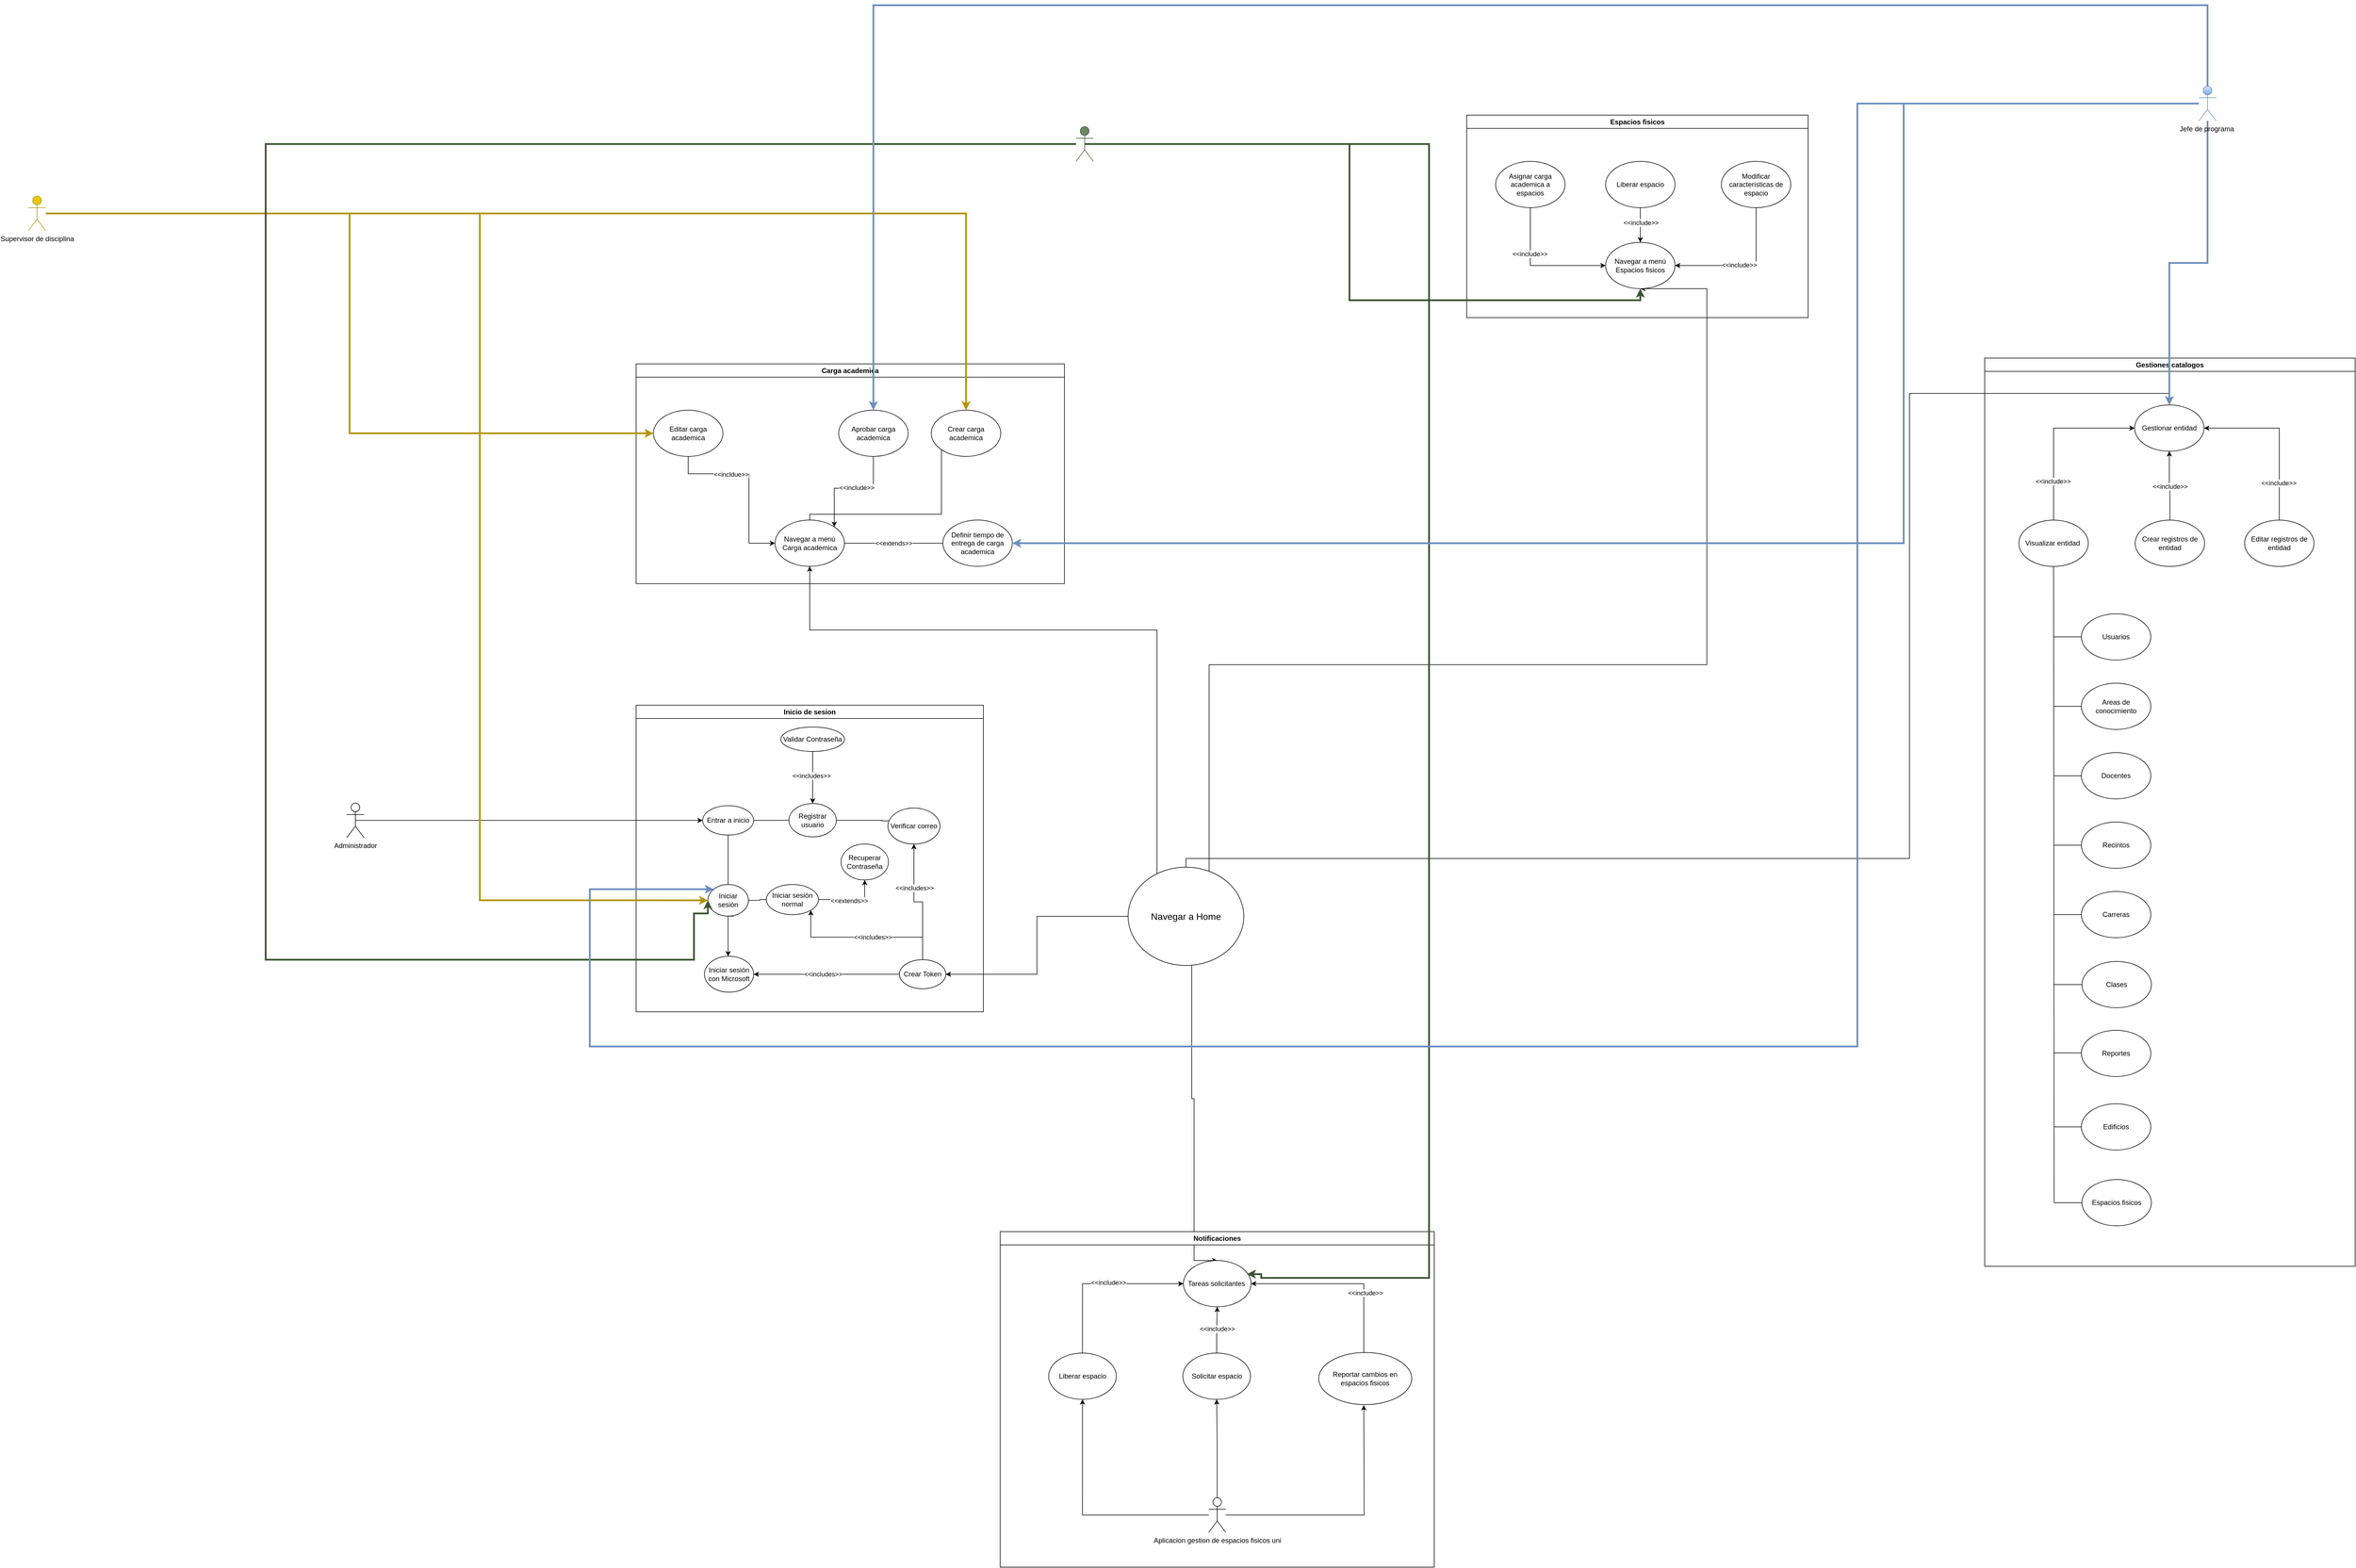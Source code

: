 <mxfile version="28.0.9">
  <diagram name="Página-1" id="7xqfnRYCcl9cOrJLdNOv">
    <mxGraphModel dx="2742" dy="2761" grid="1" gridSize="10" guides="1" tooltips="1" connect="1" arrows="1" fold="1" page="1" pageScale="1" pageWidth="850" pageHeight="1100" math="0" shadow="0">
      <root>
        <mxCell id="0" />
        <mxCell id="1" parent="0" />
        <mxCell id="8E8HEakJHe4h-VglnAm--1" value="Administrador" style="shape=umlActor;verticalLabelPosition=bottom;verticalAlign=top;html=1;outlineConnect=0;container=0;fillColor=light-dark(#FFFFFF,#FFFFFF);" parent="1" vertex="1">
          <mxGeometry x="-660" y="169.17" width="30" height="60" as="geometry" />
        </mxCell>
        <mxCell id="3BfeAzv24xEFP0cl_79i-4" style="edgeStyle=orthogonalEdgeStyle;rounded=0;orthogonalLoop=1;jettySize=auto;html=1;exitX=0.5;exitY=0.5;exitDx=0;exitDy=0;exitPerimeter=0;" parent="1" source="8E8HEakJHe4h-VglnAm--1" target="3BfeAzv24xEFP0cl_79i-2" edge="1">
          <mxGeometry relative="1" as="geometry" />
        </mxCell>
        <mxCell id="Kwav2dh_edoDz0EaDqaM-68" style="edgeStyle=orthogonalEdgeStyle;rounded=0;orthogonalLoop=1;jettySize=auto;html=1;entryX=0.5;entryY=0;entryDx=0;entryDy=0;" parent="1" source="Kwav2dh_edoDz0EaDqaM-52" target="Kwav2dh_edoDz0EaDqaM-26" edge="1">
          <mxGeometry relative="1" as="geometry">
            <Array as="points">
              <mxPoint x="800" y="680" />
              <mxPoint x="804" y="680" />
            </Array>
          </mxGeometry>
        </mxCell>
        <mxCell id="Kwav2dh_edoDz0EaDqaM-69" style="edgeStyle=orthogonalEdgeStyle;rounded=0;orthogonalLoop=1;jettySize=auto;html=1;entryX=0.5;entryY=1;entryDx=0;entryDy=0;" parent="1" source="Kwav2dh_edoDz0EaDqaM-52" target="Kwav2dh_edoDz0EaDqaM-3" edge="1">
          <mxGeometry relative="1" as="geometry">
            <Array as="points">
              <mxPoint x="740" y="-130" />
              <mxPoint x="140" y="-130" />
            </Array>
          </mxGeometry>
        </mxCell>
        <mxCell id="Kwav2dh_edoDz0EaDqaM-70" style="edgeStyle=orthogonalEdgeStyle;rounded=0;orthogonalLoop=1;jettySize=auto;html=1;entryX=0.5;entryY=1;entryDx=0;entryDy=0;" parent="1" source="Kwav2dh_edoDz0EaDqaM-52" target="Kwav2dh_edoDz0EaDqaM-25" edge="1">
          <mxGeometry relative="1" as="geometry">
            <Array as="points">
              <mxPoint x="830" y="-70" />
              <mxPoint x="1690" y="-70" />
            </Array>
          </mxGeometry>
        </mxCell>
        <mxCell id="Kwav2dh_edoDz0EaDqaM-71" style="edgeStyle=orthogonalEdgeStyle;rounded=0;orthogonalLoop=1;jettySize=auto;html=1;entryX=0.5;entryY=0;entryDx=0;entryDy=0;" parent="1" source="Kwav2dh_edoDz0EaDqaM-52" target="oVqGtqXpZZHCpbE4LzFN-3" edge="1">
          <mxGeometry relative="1" as="geometry">
            <Array as="points">
              <mxPoint x="2040" y="265" />
              <mxPoint x="2040" y="-539" />
              <mxPoint x="2489" y="-539" />
            </Array>
          </mxGeometry>
        </mxCell>
        <mxCell id="Kwav2dh_edoDz0EaDqaM-84" style="edgeStyle=orthogonalEdgeStyle;rounded=0;orthogonalLoop=1;jettySize=auto;html=1;entryX=1;entryY=0.5;entryDx=0;entryDy=0;" parent="1" source="Kwav2dh_edoDz0EaDqaM-52" target="3BfeAzv24xEFP0cl_79i-21" edge="1">
          <mxGeometry relative="1" as="geometry" />
        </mxCell>
        <mxCell id="Kwav2dh_edoDz0EaDqaM-52" value="&lt;span style=&quot;font-size: 16px;&quot;&gt;Navegar a Home&lt;/span&gt;" style="ellipse;whiteSpace=wrap;html=1;" parent="1" vertex="1">
          <mxGeometry x="690" y="280" width="200" height="170" as="geometry" />
        </mxCell>
        <mxCell id="Kwav2dh_edoDz0EaDqaM-57" value="" style="group" parent="1" vertex="1" connectable="0">
          <mxGeometry x="-160" y="-590" width="740" height="380" as="geometry" />
        </mxCell>
        <mxCell id="Kwav2dh_edoDz0EaDqaM-4" value="Definir tiempo de entrega de carga academica" style="ellipse;whiteSpace=wrap;html=1;" parent="Kwav2dh_edoDz0EaDqaM-57" vertex="1">
          <mxGeometry x="530" y="270" width="120" height="80" as="geometry" />
        </mxCell>
        <mxCell id="Kwav2dh_edoDz0EaDqaM-5" value="Crear carga academica" style="ellipse;whiteSpace=wrap;html=1;" parent="Kwav2dh_edoDz0EaDqaM-57" vertex="1">
          <mxGeometry x="510" y="80" width="120" height="80" as="geometry" />
        </mxCell>
        <mxCell id="Kwav2dh_edoDz0EaDqaM-6" value="Editar carga academica" style="ellipse;whiteSpace=wrap;html=1;" parent="Kwav2dh_edoDz0EaDqaM-57" vertex="1">
          <mxGeometry x="30" y="80" width="120" height="80" as="geometry" />
        </mxCell>
        <mxCell id="Kwav2dh_edoDz0EaDqaM-7" value="Aprobar carga academica" style="ellipse;whiteSpace=wrap;html=1;" parent="Kwav2dh_edoDz0EaDqaM-57" vertex="1">
          <mxGeometry x="350" y="80" width="120" height="80" as="geometry" />
        </mxCell>
        <mxCell id="Kwav2dh_edoDz0EaDqaM-56" value="Carga academica" style="swimlane;whiteSpace=wrap;html=1;align=center;" parent="Kwav2dh_edoDz0EaDqaM-57" vertex="1">
          <mxGeometry width="740" height="380" as="geometry">
            <mxRectangle x="-60" y="-600" width="130" height="30" as="alternateBounds" />
          </mxGeometry>
        </mxCell>
        <mxCell id="Kwav2dh_edoDz0EaDqaM-61" value="" style="group" parent="1" vertex="1" connectable="0">
          <mxGeometry x="-160" width="600" height="530" as="geometry" />
        </mxCell>
        <mxCell id="3BfeAzv24xEFP0cl_79i-22" style="edgeStyle=orthogonalEdgeStyle;rounded=0;orthogonalLoop=1;jettySize=auto;html=1;exitX=1;exitY=0.5;exitDx=0;exitDy=0;endArrow=none;endFill=0;" parent="Kwav2dh_edoDz0EaDqaM-61" source="3BfeAzv24xEFP0cl_79i-2" target="3BfeAzv24xEFP0cl_79i-7" edge="1">
          <mxGeometry relative="1" as="geometry" />
        </mxCell>
        <mxCell id="3BfeAzv24xEFP0cl_79i-2" value="Entrar a inicio" style="ellipse;whiteSpace=wrap;html=1;" parent="Kwav2dh_edoDz0EaDqaM-61" vertex="1">
          <mxGeometry x="115.01" y="173.79" width="88.06" height="50.75" as="geometry" />
        </mxCell>
        <mxCell id="3BfeAzv24xEFP0cl_79i-43" style="edgeStyle=orthogonalEdgeStyle;rounded=0;orthogonalLoop=1;jettySize=auto;html=1;exitX=0.5;exitY=1;exitDx=0;exitDy=0;" parent="Kwav2dh_edoDz0EaDqaM-61" source="3BfeAzv24xEFP0cl_79i-6" target="3BfeAzv24xEFP0cl_79i-42" edge="1">
          <mxGeometry relative="1" as="geometry">
            <Array as="points">
              <mxPoint x="168" y="365" />
              <mxPoint x="168" y="355" />
              <mxPoint x="159" y="355" />
            </Array>
          </mxGeometry>
        </mxCell>
        <mxCell id="3BfeAzv24xEFP0cl_79i-51" style="edgeStyle=orthogonalEdgeStyle;rounded=0;orthogonalLoop=1;jettySize=auto;html=1;exitX=1;exitY=0.5;exitDx=0;exitDy=0;endArrow=none;endFill=0;" parent="Kwav2dh_edoDz0EaDqaM-61" source="3BfeAzv24xEFP0cl_79i-6" target="3BfeAzv24xEFP0cl_79i-50" edge="1">
          <mxGeometry relative="1" as="geometry" />
        </mxCell>
        <mxCell id="3BfeAzv24xEFP0cl_79i-6" value="&lt;div&gt;Iniciar sesión&lt;/div&gt;" style="ellipse;whiteSpace=wrap;html=1;" parent="Kwav2dh_edoDz0EaDqaM-61" vertex="1">
          <mxGeometry x="124.04" y="309.999" width="70" height="54.634" as="geometry" />
        </mxCell>
        <mxCell id="3BfeAzv24xEFP0cl_79i-7" value="&lt;div&gt;Registrar usuario&lt;/div&gt;" style="ellipse;whiteSpace=wrap;html=1;" parent="Kwav2dh_edoDz0EaDqaM-61" vertex="1">
          <mxGeometry x="264.03" y="170" width="81.94" height="57.65" as="geometry" />
        </mxCell>
        <mxCell id="3BfeAzv24xEFP0cl_79i-18" value="&lt;div&gt;Recuperar&lt;/div&gt;&lt;div&gt;Contraseña&lt;/div&gt;" style="ellipse;whiteSpace=wrap;html=1;" parent="Kwav2dh_edoDz0EaDqaM-61" vertex="1">
          <mxGeometry x="354.03" y="240.001" width="81.94" height="62.084" as="geometry" />
        </mxCell>
        <mxCell id="3BfeAzv24xEFP0cl_79i-20" style="edgeStyle=orthogonalEdgeStyle;rounded=0;orthogonalLoop=1;jettySize=auto;html=1;exitX=0.5;exitY=1;exitDx=0;exitDy=0;verticalAlign=middle;endArrow=none;endFill=0;" parent="Kwav2dh_edoDz0EaDqaM-61" source="3BfeAzv24xEFP0cl_79i-2" target="3BfeAzv24xEFP0cl_79i-6" edge="1">
          <mxGeometry relative="1" as="geometry">
            <mxPoint x="225" y="433.149" as="targetPoint" />
            <Array as="points">
              <mxPoint x="159" y="320" />
            </Array>
          </mxGeometry>
        </mxCell>
        <mxCell id="3BfeAzv24xEFP0cl_79i-29" style="edgeStyle=orthogonalEdgeStyle;rounded=0;orthogonalLoop=1;jettySize=auto;html=1;exitX=0.5;exitY=1;exitDx=0;exitDy=0;entryX=0.5;entryY=0;entryDx=0;entryDy=0;" parent="Kwav2dh_edoDz0EaDqaM-61" source="3BfeAzv24xEFP0cl_79i-23" target="3BfeAzv24xEFP0cl_79i-7" edge="1">
          <mxGeometry relative="1" as="geometry">
            <Array as="points">
              <mxPoint x="305" y="82.993" />
              <mxPoint x="305" y="82.993" />
            </Array>
          </mxGeometry>
        </mxCell>
        <mxCell id="3BfeAzv24xEFP0cl_79i-30" value="&lt;div&gt;&amp;lt;&amp;lt;includes&amp;gt;&amp;gt;&lt;/div&gt;" style="edgeLabel;html=1;align=center;verticalAlign=middle;resizable=0;points=[];" parent="3BfeAzv24xEFP0cl_79i-29" vertex="1" connectable="0">
          <mxGeometry x="-0.068" y="-2" relative="1" as="geometry">
            <mxPoint as="offset" />
          </mxGeometry>
        </mxCell>
        <mxCell id="3BfeAzv24xEFP0cl_79i-23" value="&lt;div&gt;Validar&amp;nbsp;Contraseña&lt;/div&gt;" style="ellipse;whiteSpace=wrap;html=1;" parent="Kwav2dh_edoDz0EaDqaM-61" vertex="1">
          <mxGeometry x="250" y="37.782" width="110" height="42.217" as="geometry" />
        </mxCell>
        <mxCell id="3BfeAzv24xEFP0cl_79i-31" value="Verificar correo" style="ellipse;whiteSpace=wrap;html=1;" parent="Kwav2dh_edoDz0EaDqaM-61" vertex="1">
          <mxGeometry x="435" y="177.918" width="90" height="62.084" as="geometry" />
        </mxCell>
        <mxCell id="3BfeAzv24xEFP0cl_79i-32" style="edgeStyle=orthogonalEdgeStyle;rounded=0;orthogonalLoop=1;jettySize=auto;html=1;endArrow=none;endFill=0;" parent="Kwav2dh_edoDz0EaDqaM-61" source="3BfeAzv24xEFP0cl_79i-31" target="3BfeAzv24xEFP0cl_79i-7" edge="1">
          <mxGeometry relative="1" as="geometry">
            <mxPoint x="408" y="92.306" as="sourcePoint" />
            <mxPoint x="255" y="165.565" as="targetPoint" />
            <Array as="points">
              <mxPoint x="425" y="200" />
              <mxPoint x="425" y="199" />
            </Array>
          </mxGeometry>
        </mxCell>
        <mxCell id="3BfeAzv24xEFP0cl_79i-33" value="&lt;div&gt;&lt;br&gt;&lt;/div&gt;&lt;div&gt;&lt;br&gt;&lt;/div&gt;" style="edgeLabel;html=1;align=center;verticalAlign=middle;resizable=0;points=[];" parent="3BfeAzv24xEFP0cl_79i-32" vertex="1" connectable="0">
          <mxGeometry x="-0.068" y="-2" relative="1" as="geometry">
            <mxPoint as="offset" />
          </mxGeometry>
        </mxCell>
        <mxCell id="3BfeAzv24xEFP0cl_79i-42" value="Iniciar sesión con Microsoft" style="ellipse;whiteSpace=wrap;html=1;" parent="Kwav2dh_edoDz0EaDqaM-61" vertex="1">
          <mxGeometry x="118.07" y="434.054" width="85" height="62.084" as="geometry" />
        </mxCell>
        <mxCell id="3BfeAzv24xEFP0cl_79i-44" style="edgeStyle=orthogonalEdgeStyle;rounded=0;orthogonalLoop=1;jettySize=auto;html=1;" parent="Kwav2dh_edoDz0EaDqaM-61" source="3BfeAzv24xEFP0cl_79i-21" target="3BfeAzv24xEFP0cl_79i-42" edge="1">
          <mxGeometry relative="1" as="geometry" />
        </mxCell>
        <mxCell id="3BfeAzv24xEFP0cl_79i-45" value="&amp;lt;&amp;lt;includes&amp;gt;&amp;gt;" style="edgeLabel;html=1;align=center;verticalAlign=middle;resizable=0;points=[];" parent="3BfeAzv24xEFP0cl_79i-44" vertex="1" connectable="0">
          <mxGeometry x="0.058" relative="1" as="geometry">
            <mxPoint x="1" as="offset" />
          </mxGeometry>
        </mxCell>
        <mxCell id="3BfeAzv24xEFP0cl_79i-55" style="edgeStyle=orthogonalEdgeStyle;rounded=0;orthogonalLoop=1;jettySize=auto;html=1;exitX=0.5;exitY=0;exitDx=0;exitDy=0;entryX=1;entryY=1;entryDx=0;entryDy=0;" parent="Kwav2dh_edoDz0EaDqaM-61" source="3BfeAzv24xEFP0cl_79i-21" target="3BfeAzv24xEFP0cl_79i-50" edge="1">
          <mxGeometry relative="1" as="geometry" />
        </mxCell>
        <mxCell id="3BfeAzv24xEFP0cl_79i-56" value="&amp;lt;&amp;lt;includes&amp;gt;&amp;gt;" style="edgeLabel;html=1;align=center;verticalAlign=middle;resizable=0;points=[];" parent="3BfeAzv24xEFP0cl_79i-55" vertex="1" connectable="0">
          <mxGeometry x="-0.102" relative="1" as="geometry">
            <mxPoint as="offset" />
          </mxGeometry>
        </mxCell>
        <mxCell id="3BfeAzv24xEFP0cl_79i-57" style="edgeStyle=orthogonalEdgeStyle;rounded=0;orthogonalLoop=1;jettySize=auto;html=1;exitX=0.5;exitY=0;exitDx=0;exitDy=0;" parent="Kwav2dh_edoDz0EaDqaM-61" source="3BfeAzv24xEFP0cl_79i-21" target="3BfeAzv24xEFP0cl_79i-31" edge="1">
          <mxGeometry relative="1" as="geometry" />
        </mxCell>
        <mxCell id="3BfeAzv24xEFP0cl_79i-58" value="&amp;lt;&amp;lt;includes&amp;gt;&amp;gt;" style="edgeLabel;html=1;align=center;verticalAlign=middle;resizable=0;points=[];" parent="3BfeAzv24xEFP0cl_79i-57" vertex="1" connectable="0">
          <mxGeometry x="0.296" y="-1" relative="1" as="geometry">
            <mxPoint as="offset" />
          </mxGeometry>
        </mxCell>
        <mxCell id="3BfeAzv24xEFP0cl_79i-21" value="Crear Token" style="ellipse;whiteSpace=wrap;html=1;" parent="Kwav2dh_edoDz0EaDqaM-61" vertex="1">
          <mxGeometry x="455" y="440.0" width="80" height="50.2" as="geometry" />
        </mxCell>
        <mxCell id="3BfeAzv24xEFP0cl_79i-53" style="edgeStyle=orthogonalEdgeStyle;rounded=0;orthogonalLoop=1;jettySize=auto;html=1;exitX=1;exitY=0.5;exitDx=0;exitDy=0;" parent="Kwav2dh_edoDz0EaDqaM-61" source="3BfeAzv24xEFP0cl_79i-50" target="3BfeAzv24xEFP0cl_79i-18" edge="1">
          <mxGeometry relative="1" as="geometry" />
        </mxCell>
        <mxCell id="3BfeAzv24xEFP0cl_79i-54" value="&amp;lt;&amp;lt;extends&amp;gt;&amp;gt;" style="edgeLabel;html=1;align=center;verticalAlign=middle;resizable=0;points=[];" parent="3BfeAzv24xEFP0cl_79i-53" vertex="1" connectable="0">
          <mxGeometry x="-0.075" y="-2" relative="1" as="geometry">
            <mxPoint as="offset" />
          </mxGeometry>
        </mxCell>
        <mxCell id="3BfeAzv24xEFP0cl_79i-50" value="Iniciar sesión normal" style="ellipse;whiteSpace=wrap;html=1;" parent="Kwav2dh_edoDz0EaDqaM-61" vertex="1">
          <mxGeometry x="225" y="310" width="90" height="52.09" as="geometry" />
        </mxCell>
        <mxCell id="Kwav2dh_edoDz0EaDqaM-60" value="Inicio de sesion" style="swimlane;whiteSpace=wrap;html=1;" parent="Kwav2dh_edoDz0EaDqaM-61" vertex="1">
          <mxGeometry width="600" height="530" as="geometry">
            <mxRectangle width="120" height="30" as="alternateBounds" />
          </mxGeometry>
        </mxCell>
        <mxCell id="Kwav2dh_edoDz0EaDqaM-63" value="" style="group" parent="1" vertex="1" connectable="0">
          <mxGeometry x="2170" y="-600" width="640" height="1570" as="geometry" />
        </mxCell>
        <mxCell id="oVqGtqXpZZHCpbE4LzFN-3" value="Gestionar entidad" style="ellipse;whiteSpace=wrap;html=1;" parent="Kwav2dh_edoDz0EaDqaM-63" vertex="1">
          <mxGeometry x="259" y="81" width="120" height="80" as="geometry" />
        </mxCell>
        <mxCell id="oVqGtqXpZZHCpbE4LzFN-8" style="edgeStyle=orthogonalEdgeStyle;rounded=0;orthogonalLoop=1;jettySize=auto;html=1;entryX=0;entryY=0.5;entryDx=0;entryDy=0;exitX=0.5;exitY=0;exitDx=0;exitDy=0;" parent="Kwav2dh_edoDz0EaDqaM-63" source="oVqGtqXpZZHCpbE4LzFN-4" target="oVqGtqXpZZHCpbE4LzFN-3" edge="1">
          <mxGeometry relative="1" as="geometry" />
        </mxCell>
        <mxCell id="oVqGtqXpZZHCpbE4LzFN-13" value="&amp;lt;&amp;lt;include&amp;gt;&amp;gt;" style="edgeLabel;html=1;align=center;verticalAlign=middle;resizable=0;points=[];" parent="oVqGtqXpZZHCpbE4LzFN-8" vertex="1" connectable="0">
          <mxGeometry x="-0.553" y="1" relative="1" as="geometry">
            <mxPoint as="offset" />
          </mxGeometry>
        </mxCell>
        <mxCell id="oVqGtqXpZZHCpbE4LzFN-4" value="Visualizar entidad&amp;nbsp;" style="ellipse;whiteSpace=wrap;html=1;" parent="Kwav2dh_edoDz0EaDqaM-63" vertex="1">
          <mxGeometry x="59" y="280.16" width="120" height="80" as="geometry" />
        </mxCell>
        <mxCell id="oVqGtqXpZZHCpbE4LzFN-9" style="edgeStyle=orthogonalEdgeStyle;rounded=0;orthogonalLoop=1;jettySize=auto;html=1;entryX=0.5;entryY=1;entryDx=0;entryDy=0;" parent="Kwav2dh_edoDz0EaDqaM-63" source="oVqGtqXpZZHCpbE4LzFN-5" target="oVqGtqXpZZHCpbE4LzFN-3" edge="1">
          <mxGeometry relative="1" as="geometry" />
        </mxCell>
        <mxCell id="oVqGtqXpZZHCpbE4LzFN-11" value="&amp;lt;&amp;lt;include&amp;gt;&amp;gt;" style="edgeLabel;html=1;align=center;verticalAlign=middle;resizable=0;points=[];" parent="oVqGtqXpZZHCpbE4LzFN-9" vertex="1" connectable="0">
          <mxGeometry x="-0.024" relative="1" as="geometry">
            <mxPoint as="offset" />
          </mxGeometry>
        </mxCell>
        <mxCell id="oVqGtqXpZZHCpbE4LzFN-5" value="Crear registros de entidad" style="ellipse;whiteSpace=wrap;html=1;" parent="Kwav2dh_edoDz0EaDqaM-63" vertex="1">
          <mxGeometry x="260" y="280.16" width="120" height="80" as="geometry" />
        </mxCell>
        <mxCell id="oVqGtqXpZZHCpbE4LzFN-10" style="edgeStyle=orthogonalEdgeStyle;rounded=0;orthogonalLoop=1;jettySize=auto;html=1;entryX=1;entryY=0.5;entryDx=0;entryDy=0;exitX=0.5;exitY=0;exitDx=0;exitDy=0;" parent="Kwav2dh_edoDz0EaDqaM-63" source="oVqGtqXpZZHCpbE4LzFN-6" target="oVqGtqXpZZHCpbE4LzFN-3" edge="1">
          <mxGeometry relative="1" as="geometry" />
        </mxCell>
        <mxCell id="oVqGtqXpZZHCpbE4LzFN-12" value="&amp;lt;&amp;lt;include&amp;gt;&amp;gt;" style="edgeLabel;html=1;align=center;verticalAlign=middle;resizable=0;points=[];" parent="oVqGtqXpZZHCpbE4LzFN-10" vertex="1" connectable="0">
          <mxGeometry x="-0.555" y="1" relative="1" as="geometry">
            <mxPoint as="offset" />
          </mxGeometry>
        </mxCell>
        <mxCell id="oVqGtqXpZZHCpbE4LzFN-6" value="Editar registros de entidad" style="ellipse;whiteSpace=wrap;html=1;" parent="Kwav2dh_edoDz0EaDqaM-63" vertex="1">
          <mxGeometry x="449" y="280.16" width="120" height="80" as="geometry" />
        </mxCell>
        <mxCell id="oVqGtqXpZZHCpbE4LzFN-22" style="edgeStyle=orthogonalEdgeStyle;rounded=0;orthogonalLoop=1;jettySize=auto;html=1;endArrow=none;endFill=0;" parent="Kwav2dh_edoDz0EaDqaM-63" source="oVqGtqXpZZHCpbE4LzFN-14" edge="1">
          <mxGeometry relative="1" as="geometry">
            <mxPoint x="119.0" y="482" as="targetPoint" />
          </mxGeometry>
        </mxCell>
        <mxCell id="oVqGtqXpZZHCpbE4LzFN-14" value="Usuarios" style="ellipse;whiteSpace=wrap;html=1;" parent="Kwav2dh_edoDz0EaDqaM-63" vertex="1">
          <mxGeometry x="167" y="442" width="120" height="80" as="geometry" />
        </mxCell>
        <mxCell id="oVqGtqXpZZHCpbE4LzFN-23" style="edgeStyle=orthogonalEdgeStyle;rounded=0;orthogonalLoop=1;jettySize=auto;html=1;endArrow=none;endFill=0;" parent="Kwav2dh_edoDz0EaDqaM-63" source="oVqGtqXpZZHCpbE4LzFN-15" edge="1">
          <mxGeometry relative="1" as="geometry">
            <mxPoint x="119.0" y="602" as="targetPoint" />
          </mxGeometry>
        </mxCell>
        <mxCell id="oVqGtqXpZZHCpbE4LzFN-15" value="Areas de conocimiento" style="ellipse;whiteSpace=wrap;html=1;" parent="Kwav2dh_edoDz0EaDqaM-63" vertex="1">
          <mxGeometry x="167" y="562" width="120" height="80" as="geometry" />
        </mxCell>
        <mxCell id="oVqGtqXpZZHCpbE4LzFN-24" style="edgeStyle=orthogonalEdgeStyle;rounded=0;orthogonalLoop=1;jettySize=auto;html=1;endArrow=none;endFill=0;" parent="Kwav2dh_edoDz0EaDqaM-63" source="oVqGtqXpZZHCpbE4LzFN-16" edge="1">
          <mxGeometry relative="1" as="geometry">
            <mxPoint x="119.0" y="722" as="targetPoint" />
          </mxGeometry>
        </mxCell>
        <mxCell id="oVqGtqXpZZHCpbE4LzFN-16" value="Docentes" style="ellipse;whiteSpace=wrap;html=1;" parent="Kwav2dh_edoDz0EaDqaM-63" vertex="1">
          <mxGeometry x="167" y="682" width="120" height="80" as="geometry" />
        </mxCell>
        <mxCell id="oVqGtqXpZZHCpbE4LzFN-25" style="edgeStyle=orthogonalEdgeStyle;rounded=0;orthogonalLoop=1;jettySize=auto;html=1;endArrow=none;endFill=0;" parent="Kwav2dh_edoDz0EaDqaM-63" source="oVqGtqXpZZHCpbE4LzFN-17" edge="1">
          <mxGeometry relative="1" as="geometry">
            <mxPoint x="119.0" y="842" as="targetPoint" />
          </mxGeometry>
        </mxCell>
        <mxCell id="oVqGtqXpZZHCpbE4LzFN-17" value="Recintos" style="ellipse;whiteSpace=wrap;html=1;" parent="Kwav2dh_edoDz0EaDqaM-63" vertex="1">
          <mxGeometry x="167" y="802" width="120" height="80" as="geometry" />
        </mxCell>
        <mxCell id="oVqGtqXpZZHCpbE4LzFN-26" style="edgeStyle=orthogonalEdgeStyle;rounded=0;orthogonalLoop=1;jettySize=auto;html=1;endArrow=none;endFill=0;" parent="Kwav2dh_edoDz0EaDqaM-63" source="oVqGtqXpZZHCpbE4LzFN-18" edge="1">
          <mxGeometry relative="1" as="geometry">
            <mxPoint x="119.0" y="962" as="targetPoint" />
          </mxGeometry>
        </mxCell>
        <mxCell id="oVqGtqXpZZHCpbE4LzFN-18" value="Carreras" style="ellipse;whiteSpace=wrap;html=1;" parent="Kwav2dh_edoDz0EaDqaM-63" vertex="1">
          <mxGeometry x="167" y="922" width="120" height="80" as="geometry" />
        </mxCell>
        <mxCell id="oVqGtqXpZZHCpbE4LzFN-27" style="edgeStyle=orthogonalEdgeStyle;rounded=0;orthogonalLoop=1;jettySize=auto;html=1;endArrow=none;endFill=0;" parent="Kwav2dh_edoDz0EaDqaM-63" source="oVqGtqXpZZHCpbE4LzFN-19" edge="1">
          <mxGeometry relative="1" as="geometry">
            <mxPoint x="119.0" y="1083.0" as="targetPoint" />
          </mxGeometry>
        </mxCell>
        <mxCell id="oVqGtqXpZZHCpbE4LzFN-19" value="Clases" style="ellipse;whiteSpace=wrap;html=1;" parent="Kwav2dh_edoDz0EaDqaM-63" vertex="1">
          <mxGeometry x="168" y="1043" width="120" height="80" as="geometry" />
        </mxCell>
        <mxCell id="oVqGtqXpZZHCpbE4LzFN-21" value="" style="endArrow=none;html=1;rounded=0;entryX=0.5;entryY=1;entryDx=0;entryDy=0;" parent="Kwav2dh_edoDz0EaDqaM-63" target="oVqGtqXpZZHCpbE4LzFN-4" edge="1">
          <mxGeometry width="50" height="50" relative="1" as="geometry">
            <mxPoint x="120" y="1460" as="sourcePoint" />
            <mxPoint x="239" y="451" as="targetPoint" />
          </mxGeometry>
        </mxCell>
        <mxCell id="oVqGtqXpZZHCpbE4LzFN-29" style="edgeStyle=orthogonalEdgeStyle;rounded=0;orthogonalLoop=1;jettySize=auto;html=1;endArrow=none;endFill=0;" parent="Kwav2dh_edoDz0EaDqaM-63" edge="1">
          <mxGeometry relative="1" as="geometry">
            <mxPoint x="119" y="1201" as="targetPoint" />
            <mxPoint x="167" y="1201" as="sourcePoint" />
          </mxGeometry>
        </mxCell>
        <mxCell id="oVqGtqXpZZHCpbE4LzFN-28" value="Reportes" style="ellipse;whiteSpace=wrap;html=1;" parent="Kwav2dh_edoDz0EaDqaM-63" vertex="1">
          <mxGeometry x="167" y="1162" width="120" height="80" as="geometry" />
        </mxCell>
        <mxCell id="Kwav2dh_edoDz0EaDqaM-13" style="edgeStyle=orthogonalEdgeStyle;rounded=0;orthogonalLoop=1;jettySize=auto;html=1;endArrow=none;endFill=0;" parent="Kwav2dh_edoDz0EaDqaM-63" source="Kwav2dh_edoDz0EaDqaM-10" edge="1">
          <mxGeometry relative="1" as="geometry">
            <mxPoint x="120" y="1329" as="targetPoint" />
          </mxGeometry>
        </mxCell>
        <mxCell id="Kwav2dh_edoDz0EaDqaM-10" value="Edificios" style="ellipse;whiteSpace=wrap;html=1;" parent="Kwav2dh_edoDz0EaDqaM-63" vertex="1">
          <mxGeometry x="167" y="1289" width="120" height="80" as="geometry" />
        </mxCell>
        <mxCell id="Kwav2dh_edoDz0EaDqaM-12" style="edgeStyle=orthogonalEdgeStyle;rounded=0;orthogonalLoop=1;jettySize=auto;html=1;endArrow=none;endFill=0;" parent="Kwav2dh_edoDz0EaDqaM-63" source="Kwav2dh_edoDz0EaDqaM-11" edge="1">
          <mxGeometry relative="1" as="geometry">
            <mxPoint x="120" y="1460" as="targetPoint" />
          </mxGeometry>
        </mxCell>
        <mxCell id="Kwav2dh_edoDz0EaDqaM-11" value="Espacios fisicos" style="ellipse;whiteSpace=wrap;html=1;" parent="Kwav2dh_edoDz0EaDqaM-63" vertex="1">
          <mxGeometry x="168" y="1420" width="120" height="80" as="geometry" />
        </mxCell>
        <mxCell id="Kwav2dh_edoDz0EaDqaM-62" value="Gestiones catalogos" style="swimlane;whiteSpace=wrap;html=1;" parent="Kwav2dh_edoDz0EaDqaM-63" vertex="1">
          <mxGeometry width="640" height="1570" as="geometry" />
        </mxCell>
        <mxCell id="Kwav2dh_edoDz0EaDqaM-65" value="" style="group" parent="1" vertex="1" connectable="0">
          <mxGeometry x="470" y="910" width="750" height="580" as="geometry" />
        </mxCell>
        <mxCell id="Kwav2dh_edoDz0EaDqaM-26" value="Tareas solicitantes&amp;nbsp;" style="ellipse;whiteSpace=wrap;html=1;" parent="Kwav2dh_edoDz0EaDqaM-65" vertex="1">
          <mxGeometry x="315.584" y="50" width="116.883" height="80" as="geometry" />
        </mxCell>
        <mxCell id="Kwav2dh_edoDz0EaDqaM-43" style="edgeStyle=orthogonalEdgeStyle;rounded=0;orthogonalLoop=1;jettySize=auto;html=1;entryX=0;entryY=0.5;entryDx=0;entryDy=0;" parent="Kwav2dh_edoDz0EaDqaM-65" source="Kwav2dh_edoDz0EaDqaM-38" target="Kwav2dh_edoDz0EaDqaM-26" edge="1">
          <mxGeometry relative="1" as="geometry">
            <Array as="points">
              <mxPoint x="140.26" y="90" />
            </Array>
          </mxGeometry>
        </mxCell>
        <mxCell id="Kwav2dh_edoDz0EaDqaM-45" value="&amp;lt;&amp;lt;include&amp;gt;&amp;gt;" style="edgeLabel;html=1;align=center;verticalAlign=middle;resizable=0;points=[];" parent="Kwav2dh_edoDz0EaDqaM-43" vertex="1" connectable="0">
          <mxGeometry x="0.119" y="2" relative="1" as="geometry">
            <mxPoint as="offset" />
          </mxGeometry>
        </mxCell>
        <mxCell id="Kwav2dh_edoDz0EaDqaM-38" value="Liberar espacio" style="ellipse;whiteSpace=wrap;html=1;" parent="Kwav2dh_edoDz0EaDqaM-65" vertex="1">
          <mxGeometry x="82.792" y="210" width="116.883" height="80" as="geometry" />
        </mxCell>
        <mxCell id="Kwav2dh_edoDz0EaDqaM-41" style="edgeStyle=orthogonalEdgeStyle;rounded=0;orthogonalLoop=1;jettySize=auto;html=1;entryX=0.5;entryY=1;entryDx=0;entryDy=0;" parent="Kwav2dh_edoDz0EaDqaM-65" source="Kwav2dh_edoDz0EaDqaM-39" target="Kwav2dh_edoDz0EaDqaM-26" edge="1">
          <mxGeometry relative="1" as="geometry" />
        </mxCell>
        <mxCell id="Kwav2dh_edoDz0EaDqaM-46" value="&amp;lt;&amp;lt;include&amp;gt;&amp;gt;" style="edgeLabel;html=1;align=center;verticalAlign=middle;resizable=0;points=[];" parent="Kwav2dh_edoDz0EaDqaM-41" vertex="1" connectable="0">
          <mxGeometry x="0.066" relative="1" as="geometry">
            <mxPoint as="offset" />
          </mxGeometry>
        </mxCell>
        <mxCell id="Kwav2dh_edoDz0EaDqaM-39" value="Solicitar espacio" style="ellipse;whiteSpace=wrap;html=1;" parent="Kwav2dh_edoDz0EaDqaM-65" vertex="1">
          <mxGeometry x="314.61" y="210" width="116.883" height="80" as="geometry" />
        </mxCell>
        <mxCell id="Kwav2dh_edoDz0EaDqaM-42" style="edgeStyle=orthogonalEdgeStyle;rounded=0;orthogonalLoop=1;jettySize=auto;html=1;entryX=1;entryY=0.5;entryDx=0;entryDy=0;" parent="Kwav2dh_edoDz0EaDqaM-65" source="Kwav2dh_edoDz0EaDqaM-40" target="Kwav2dh_edoDz0EaDqaM-26" edge="1">
          <mxGeometry relative="1" as="geometry">
            <Array as="points">
              <mxPoint x="627.273" y="90" />
            </Array>
          </mxGeometry>
        </mxCell>
        <mxCell id="Kwav2dh_edoDz0EaDqaM-44" value="&amp;lt;&amp;lt;include&amp;gt;&amp;gt;" style="edgeLabel;html=1;align=center;verticalAlign=middle;resizable=0;points=[];" parent="Kwav2dh_edoDz0EaDqaM-42" vertex="1" connectable="0">
          <mxGeometry x="-0.345" y="-2" relative="1" as="geometry">
            <mxPoint as="offset" />
          </mxGeometry>
        </mxCell>
        <mxCell id="Kwav2dh_edoDz0EaDqaM-40" value="Reportar cambios en espacios fisicos" style="ellipse;whiteSpace=wrap;html=1;" parent="Kwav2dh_edoDz0EaDqaM-65" vertex="1">
          <mxGeometry x="549.351" y="209" width="160.714" height="90" as="geometry" />
        </mxCell>
        <mxCell id="Kwav2dh_edoDz0EaDqaM-48" style="edgeStyle=orthogonalEdgeStyle;rounded=0;orthogonalLoop=1;jettySize=auto;html=1;entryX=0.5;entryY=1;entryDx=0;entryDy=0;" parent="Kwav2dh_edoDz0EaDqaM-65" source="Kwav2dh_edoDz0EaDqaM-47" target="Kwav2dh_edoDz0EaDqaM-39" edge="1">
          <mxGeometry relative="1" as="geometry" />
        </mxCell>
        <mxCell id="Kwav2dh_edoDz0EaDqaM-49" style="edgeStyle=orthogonalEdgeStyle;rounded=0;orthogonalLoop=1;jettySize=auto;html=1;" parent="Kwav2dh_edoDz0EaDqaM-65" source="Kwav2dh_edoDz0EaDqaM-47" edge="1">
          <mxGeometry relative="1" as="geometry">
            <mxPoint x="627.273" y="300" as="targetPoint" />
          </mxGeometry>
        </mxCell>
        <mxCell id="Kwav2dh_edoDz0EaDqaM-50" style="edgeStyle=orthogonalEdgeStyle;rounded=0;orthogonalLoop=1;jettySize=auto;html=1;entryX=0.5;entryY=1;entryDx=0;entryDy=0;" parent="Kwav2dh_edoDz0EaDqaM-65" source="Kwav2dh_edoDz0EaDqaM-47" target="Kwav2dh_edoDz0EaDqaM-38" edge="1">
          <mxGeometry relative="1" as="geometry" />
        </mxCell>
        <mxCell id="Kwav2dh_edoDz0EaDqaM-47" value="Aplicacion gestion de espacios fisicos uni" style="shape=umlActor;verticalLabelPosition=bottom;verticalAlign=top;html=1;outlineConnect=0;" parent="Kwav2dh_edoDz0EaDqaM-65" vertex="1">
          <mxGeometry x="359.416" y="460" width="29.221" height="60" as="geometry" />
        </mxCell>
        <mxCell id="Kwav2dh_edoDz0EaDqaM-58" value="Notificaciones" style="swimlane;whiteSpace=wrap;html=1;" parent="Kwav2dh_edoDz0EaDqaM-65" vertex="1">
          <mxGeometry x="-1" width="750" height="580" as="geometry" />
        </mxCell>
        <mxCell id="Kwav2dh_edoDz0EaDqaM-66" value="" style="group" parent="1" vertex="1" connectable="0">
          <mxGeometry x="1275" y="-1020" width="590" height="350" as="geometry" />
        </mxCell>
        <mxCell id="Kwav2dh_edoDz0EaDqaM-25" value="Navegar a menú Espacios fisicos" style="ellipse;whiteSpace=wrap;html=1;" parent="Kwav2dh_edoDz0EaDqaM-66" vertex="1">
          <mxGeometry x="240" y="220" width="120" height="80" as="geometry" />
        </mxCell>
        <mxCell id="Kwav2dh_edoDz0EaDqaM-36" style="edgeStyle=orthogonalEdgeStyle;rounded=0;orthogonalLoop=1;jettySize=auto;html=1;entryX=0;entryY=0.5;entryDx=0;entryDy=0;" parent="Kwav2dh_edoDz0EaDqaM-66" source="Kwav2dh_edoDz0EaDqaM-27" target="Kwav2dh_edoDz0EaDqaM-25" edge="1">
          <mxGeometry relative="1" as="geometry">
            <Array as="points">
              <mxPoint x="110" y="260" />
            </Array>
          </mxGeometry>
        </mxCell>
        <mxCell id="Kwav2dh_edoDz0EaDqaM-37" value="&amp;lt;&amp;lt;include&lt;span style=&quot;background-color: light-dark(#ffffff, var(--ge-dark-color, #121212)); color: light-dark(rgb(0, 0, 0), rgb(255, 255, 255));&quot;&gt;&amp;gt;&amp;gt;&lt;/span&gt;" style="edgeLabel;html=1;align=center;verticalAlign=middle;resizable=0;points=[];" parent="Kwav2dh_edoDz0EaDqaM-36" vertex="1" connectable="0">
          <mxGeometry x="-0.304" y="-1" relative="1" as="geometry">
            <mxPoint as="offset" />
          </mxGeometry>
        </mxCell>
        <mxCell id="Kwav2dh_edoDz0EaDqaM-27" value="Asignar carga academica a espacios" style="ellipse;whiteSpace=wrap;html=1;" parent="Kwav2dh_edoDz0EaDqaM-66" vertex="1">
          <mxGeometry x="50" y="80" width="120" height="80" as="geometry" />
        </mxCell>
        <mxCell id="Kwav2dh_edoDz0EaDqaM-32" style="edgeStyle=orthogonalEdgeStyle;rounded=0;orthogonalLoop=1;jettySize=auto;html=1;" parent="Kwav2dh_edoDz0EaDqaM-66" source="Kwav2dh_edoDz0EaDqaM-28" target="Kwav2dh_edoDz0EaDqaM-25" edge="1">
          <mxGeometry relative="1" as="geometry" />
        </mxCell>
        <mxCell id="Kwav2dh_edoDz0EaDqaM-33" value="&amp;lt;&amp;lt;include&amp;gt;&amp;gt;" style="edgeLabel;html=1;align=center;verticalAlign=middle;resizable=0;points=[];" parent="Kwav2dh_edoDz0EaDqaM-32" vertex="1" connectable="0">
          <mxGeometry x="-0.144" y="1" relative="1" as="geometry">
            <mxPoint as="offset" />
          </mxGeometry>
        </mxCell>
        <mxCell id="Kwav2dh_edoDz0EaDqaM-28" value="Liberar espacio" style="ellipse;whiteSpace=wrap;html=1;" parent="Kwav2dh_edoDz0EaDqaM-66" vertex="1">
          <mxGeometry x="240" y="80" width="120" height="80" as="geometry" />
        </mxCell>
        <mxCell id="Kwav2dh_edoDz0EaDqaM-30" style="edgeStyle=orthogonalEdgeStyle;rounded=0;orthogonalLoop=1;jettySize=auto;html=1;entryX=1;entryY=0.5;entryDx=0;entryDy=0;" parent="Kwav2dh_edoDz0EaDqaM-66" source="Kwav2dh_edoDz0EaDqaM-29" target="Kwav2dh_edoDz0EaDqaM-25" edge="1">
          <mxGeometry relative="1" as="geometry">
            <Array as="points">
              <mxPoint x="500" y="260" />
            </Array>
          </mxGeometry>
        </mxCell>
        <mxCell id="Kwav2dh_edoDz0EaDqaM-31" value="&amp;lt;&amp;lt;include&amp;gt;&amp;gt;" style="edgeLabel;html=1;align=center;verticalAlign=middle;resizable=0;points=[];" parent="Kwav2dh_edoDz0EaDqaM-30" vertex="1" connectable="0">
          <mxGeometry x="0.076" y="-1" relative="1" as="geometry">
            <mxPoint as="offset" />
          </mxGeometry>
        </mxCell>
        <mxCell id="Kwav2dh_edoDz0EaDqaM-29" value="Modificar caracteristicas de espacio" style="ellipse;whiteSpace=wrap;html=1;" parent="Kwav2dh_edoDz0EaDqaM-66" vertex="1">
          <mxGeometry x="440" y="80" width="120" height="80" as="geometry" />
        </mxCell>
        <mxCell id="Kwav2dh_edoDz0EaDqaM-64" value="Espacios fisicos" style="swimlane;whiteSpace=wrap;html=1;" parent="Kwav2dh_edoDz0EaDqaM-66" vertex="1">
          <mxGeometry width="590" height="350" as="geometry" />
        </mxCell>
        <mxCell id="Kwav2dh_edoDz0EaDqaM-76" style="edgeStyle=orthogonalEdgeStyle;rounded=0;orthogonalLoop=1;jettySize=auto;html=1;entryX=0.5;entryY=0;entryDx=0;entryDy=0;fillColor=#e3c800;strokeColor=#B09500;strokeWidth=3;" parent="1" source="Kwav2dh_edoDz0EaDqaM-73" target="Kwav2dh_edoDz0EaDqaM-5" edge="1">
          <mxGeometry relative="1" as="geometry" />
        </mxCell>
        <mxCell id="Kwav2dh_edoDz0EaDqaM-77" style="edgeStyle=orthogonalEdgeStyle;rounded=0;orthogonalLoop=1;jettySize=auto;html=1;entryX=0;entryY=0.5;entryDx=0;entryDy=0;fillColor=#e3c800;strokeColor=#B09500;strokeWidth=3;" parent="1" source="Kwav2dh_edoDz0EaDqaM-73" target="Kwav2dh_edoDz0EaDqaM-6" edge="1">
          <mxGeometry relative="1" as="geometry" />
        </mxCell>
        <mxCell id="Kwav2dh_edoDz0EaDqaM-78" style="edgeStyle=orthogonalEdgeStyle;rounded=0;orthogonalLoop=1;jettySize=auto;html=1;entryX=0;entryY=0.5;entryDx=0;entryDy=0;fillColor=#e3c800;strokeColor=#B09500;strokeWidth=3;" parent="1" source="Kwav2dh_edoDz0EaDqaM-73" target="3BfeAzv24xEFP0cl_79i-6" edge="1">
          <mxGeometry relative="1" as="geometry">
            <Array as="points">
              <mxPoint x="-430" y="-850" />
              <mxPoint x="-430" y="337" />
            </Array>
          </mxGeometry>
        </mxCell>
        <mxCell id="Kwav2dh_edoDz0EaDqaM-73" value="Supervisor de disciplina" style="shape=umlActor;verticalLabelPosition=bottom;verticalAlign=top;html=1;outlineConnect=0;fillColor=#e3c800;strokeColor=#B09500;" parent="1" vertex="1">
          <mxGeometry x="-1210" y="-880" width="30" height="60" as="geometry" />
        </mxCell>
        <mxCell id="Kwav2dh_edoDz0EaDqaM-87" style="edgeStyle=orthogonalEdgeStyle;rounded=0;orthogonalLoop=1;jettySize=auto;html=1;fillColor=#6d8764;strokeColor=#3A5431;strokeWidth=3;exitX=0.5;exitY=0.5;exitDx=0;exitDy=0;exitPerimeter=0;entryX=0.94;entryY=0.294;entryDx=0;entryDy=0;entryPerimeter=0;" parent="1" source="Kwav2dh_edoDz0EaDqaM-81" target="Kwav2dh_edoDz0EaDqaM-26" edge="1">
          <mxGeometry relative="1" as="geometry">
            <mxPoint x="910.0" y="-959.999" as="sourcePoint" />
            <mxPoint x="1079.026" y="939.89" as="targetPoint" />
            <Array as="points">
              <mxPoint x="1210" y="-970" />
              <mxPoint x="1210" y="990" />
              <mxPoint x="920" y="990" />
              <mxPoint x="920" y="983" />
            </Array>
          </mxGeometry>
        </mxCell>
        <mxCell id="Kwav2dh_edoDz0EaDqaM-88" style="edgeStyle=orthogonalEdgeStyle;rounded=0;orthogonalLoop=1;jettySize=auto;html=1;entryX=0.5;entryY=1;entryDx=0;entryDy=0;fillColor=#6d8764;strokeColor=#3A5431;strokeWidth=3;" parent="1" source="Kwav2dh_edoDz0EaDqaM-81" target="Kwav2dh_edoDz0EaDqaM-25" edge="1">
          <mxGeometry relative="1" as="geometry" />
        </mxCell>
        <mxCell id="Kwav2dh_edoDz0EaDqaM-89" style="edgeStyle=orthogonalEdgeStyle;rounded=0;orthogonalLoop=1;jettySize=auto;html=1;entryX=0;entryY=0.5;entryDx=0;entryDy=0;fillColor=#6d8764;strokeColor=#3A5431;strokeWidth=3;" parent="1" source="Kwav2dh_edoDz0EaDqaM-81" target="3BfeAzv24xEFP0cl_79i-6" edge="1">
          <mxGeometry relative="1" as="geometry">
            <Array as="points">
              <mxPoint x="-800" y="-970" />
              <mxPoint x="-800" y="440" />
              <mxPoint x="-60" y="440" />
              <mxPoint x="-60" y="360" />
              <mxPoint x="-36" y="360" />
            </Array>
          </mxGeometry>
        </mxCell>
        <mxCell id="Kwav2dh_edoDz0EaDqaM-81" value="&lt;span&gt;&lt;font style=&quot;color: light-dark(rgb(255, 255, 255), rgb(255, 255, 255));&quot;&gt;Gestor de espacios fisicos&lt;/font&gt;&lt;/span&gt;" style="shape=umlActor;verticalLabelPosition=bottom;verticalAlign=top;html=1;outlineConnect=0;fillColor=#6d8764;fontColor=#ffffff;strokeColor=#3A5431;gradientColor=none;" parent="1" vertex="1">
          <mxGeometry x="600" y="-1000" width="30" height="60" as="geometry" />
        </mxCell>
        <mxCell id="Kwav2dh_edoDz0EaDqaM-3" value="Navegar a menú Carga academica" style="ellipse;whiteSpace=wrap;html=1;" parent="1" vertex="1">
          <mxGeometry x="80" y="-320" width="120" height="80" as="geometry" />
        </mxCell>
        <mxCell id="Kwav2dh_edoDz0EaDqaM-15" value="&amp;lt;&amp;lt;extends&amp;gt;&amp;gt;" style="edgeStyle=orthogonalEdgeStyle;rounded=0;orthogonalLoop=1;jettySize=auto;html=1;endArrow=none;endFill=0;" parent="1" source="Kwav2dh_edoDz0EaDqaM-3" target="Kwav2dh_edoDz0EaDqaM-4" edge="1">
          <mxGeometry relative="1" as="geometry" />
        </mxCell>
        <mxCell id="Kwav2dh_edoDz0EaDqaM-24" style="edgeStyle=orthogonalEdgeStyle;rounded=0;orthogonalLoop=1;jettySize=auto;html=1;entryX=0;entryY=1;entryDx=0;entryDy=0;endArrow=none;endFill=0;" parent="1" source="Kwav2dh_edoDz0EaDqaM-3" target="Kwav2dh_edoDz0EaDqaM-5" edge="1">
          <mxGeometry relative="1" as="geometry">
            <Array as="points">
              <mxPoint x="140" y="-330" />
              <mxPoint x="368" y="-330" />
            </Array>
          </mxGeometry>
        </mxCell>
        <mxCell id="Kwav2dh_edoDz0EaDqaM-22" style="edgeStyle=orthogonalEdgeStyle;rounded=0;orthogonalLoop=1;jettySize=auto;html=1;entryX=0;entryY=0.5;entryDx=0;entryDy=0;" parent="1" source="Kwav2dh_edoDz0EaDqaM-6" target="Kwav2dh_edoDz0EaDqaM-3" edge="1">
          <mxGeometry relative="1" as="geometry">
            <Array as="points">
              <mxPoint x="-70" y="-400" />
              <mxPoint x="35" y="-400" />
              <mxPoint x="35" y="-280" />
            </Array>
          </mxGeometry>
        </mxCell>
        <mxCell id="Kwav2dh_edoDz0EaDqaM-23" value="&amp;lt;&amp;lt;incldue&lt;span style=&quot;background-color: light-dark(#ffffff, var(--ge-dark-color, #121212)); color: light-dark(rgb(0, 0, 0), rgb(255, 255, 255));&quot;&gt;&amp;gt;&amp;gt;&lt;/span&gt;" style="edgeLabel;html=1;align=center;verticalAlign=middle;resizable=0;points=[];" parent="Kwav2dh_edoDz0EaDqaM-22" vertex="1" connectable="0">
          <mxGeometry x="-0.31" y="-1" relative="1" as="geometry">
            <mxPoint as="offset" />
          </mxGeometry>
        </mxCell>
        <mxCell id="Kwav2dh_edoDz0EaDqaM-16" style="edgeStyle=orthogonalEdgeStyle;rounded=0;orthogonalLoop=1;jettySize=auto;html=1;entryX=1;entryY=0;entryDx=0;entryDy=0;" parent="1" source="Kwav2dh_edoDz0EaDqaM-7" target="Kwav2dh_edoDz0EaDqaM-3" edge="1">
          <mxGeometry relative="1" as="geometry" />
        </mxCell>
        <mxCell id="Kwav2dh_edoDz0EaDqaM-17" value="&amp;lt;&amp;lt;include&amp;gt;&amp;gt;" style="edgeLabel;html=1;align=center;verticalAlign=middle;resizable=0;points=[];" parent="Kwav2dh_edoDz0EaDqaM-16" vertex="1" connectable="0">
          <mxGeometry x="-0.114" y="-1" relative="1" as="geometry">
            <mxPoint as="offset" />
          </mxGeometry>
        </mxCell>
        <mxCell id="dR6S36NG7gg9El0W-GiE-3" style="edgeStyle=orthogonalEdgeStyle;rounded=0;orthogonalLoop=1;jettySize=auto;html=1;entryX=0.5;entryY=0;entryDx=0;entryDy=0;fillColor=#dae8fc;gradientColor=#7ea6e0;strokeColor=#6c8ebf;strokeWidth=3;" parent="1" source="dR6S36NG7gg9El0W-GiE-2" target="oVqGtqXpZZHCpbE4LzFN-3" edge="1">
          <mxGeometry relative="1" as="geometry" />
        </mxCell>
        <mxCell id="dR6S36NG7gg9El0W-GiE-4" style="edgeStyle=orthogonalEdgeStyle;rounded=0;orthogonalLoop=1;jettySize=auto;html=1;entryX=0;entryY=0;entryDx=0;entryDy=0;fillColor=#dae8fc;gradientColor=#7ea6e0;strokeColor=#6c8ebf;strokeWidth=3;" parent="1" source="dR6S36NG7gg9El0W-GiE-2" target="3BfeAzv24xEFP0cl_79i-6" edge="1">
          <mxGeometry relative="1" as="geometry">
            <Array as="points">
              <mxPoint x="1950" y="-1040" />
              <mxPoint x="1950" y="590" />
              <mxPoint x="-240" y="590" />
              <mxPoint x="-240" y="318" />
            </Array>
          </mxGeometry>
        </mxCell>
        <mxCell id="dR6S36NG7gg9El0W-GiE-5" style="edgeStyle=orthogonalEdgeStyle;rounded=0;orthogonalLoop=1;jettySize=auto;html=1;fillColor=#dae8fc;gradientColor=#7ea6e0;strokeColor=#6c8ebf;strokeWidth=3;" parent="1" source="dR6S36NG7gg9El0W-GiE-2" target="Kwav2dh_edoDz0EaDqaM-4" edge="1">
          <mxGeometry relative="1" as="geometry">
            <Array as="points">
              <mxPoint x="2030" y="-1040" />
              <mxPoint x="2030" y="-280" />
            </Array>
          </mxGeometry>
        </mxCell>
        <mxCell id="dR6S36NG7gg9El0W-GiE-6" style="edgeStyle=orthogonalEdgeStyle;rounded=0;orthogonalLoop=1;jettySize=auto;html=1;fillColor=#dae8fc;gradientColor=#7ea6e0;strokeColor=#6c8ebf;strokeWidth=3;" parent="1" source="dR6S36NG7gg9El0W-GiE-2" target="Kwav2dh_edoDz0EaDqaM-7" edge="1">
          <mxGeometry relative="1" as="geometry">
            <Array as="points">
              <mxPoint x="2555" y="-1210" />
              <mxPoint x="250" y="-1210" />
            </Array>
          </mxGeometry>
        </mxCell>
        <mxCell id="dR6S36NG7gg9El0W-GiE-2" value="Jefe de programa&amp;nbsp;" style="shape=umlActor;verticalLabelPosition=bottom;verticalAlign=top;html=1;outlineConnect=0;fillColor=#dae8fc;strokeColor=#6c8ebf;gradientColor=#7ea6e0;" parent="1" vertex="1">
          <mxGeometry x="2540" y="-1070" width="30" height="60" as="geometry" />
        </mxCell>
      </root>
    </mxGraphModel>
  </diagram>
</mxfile>
